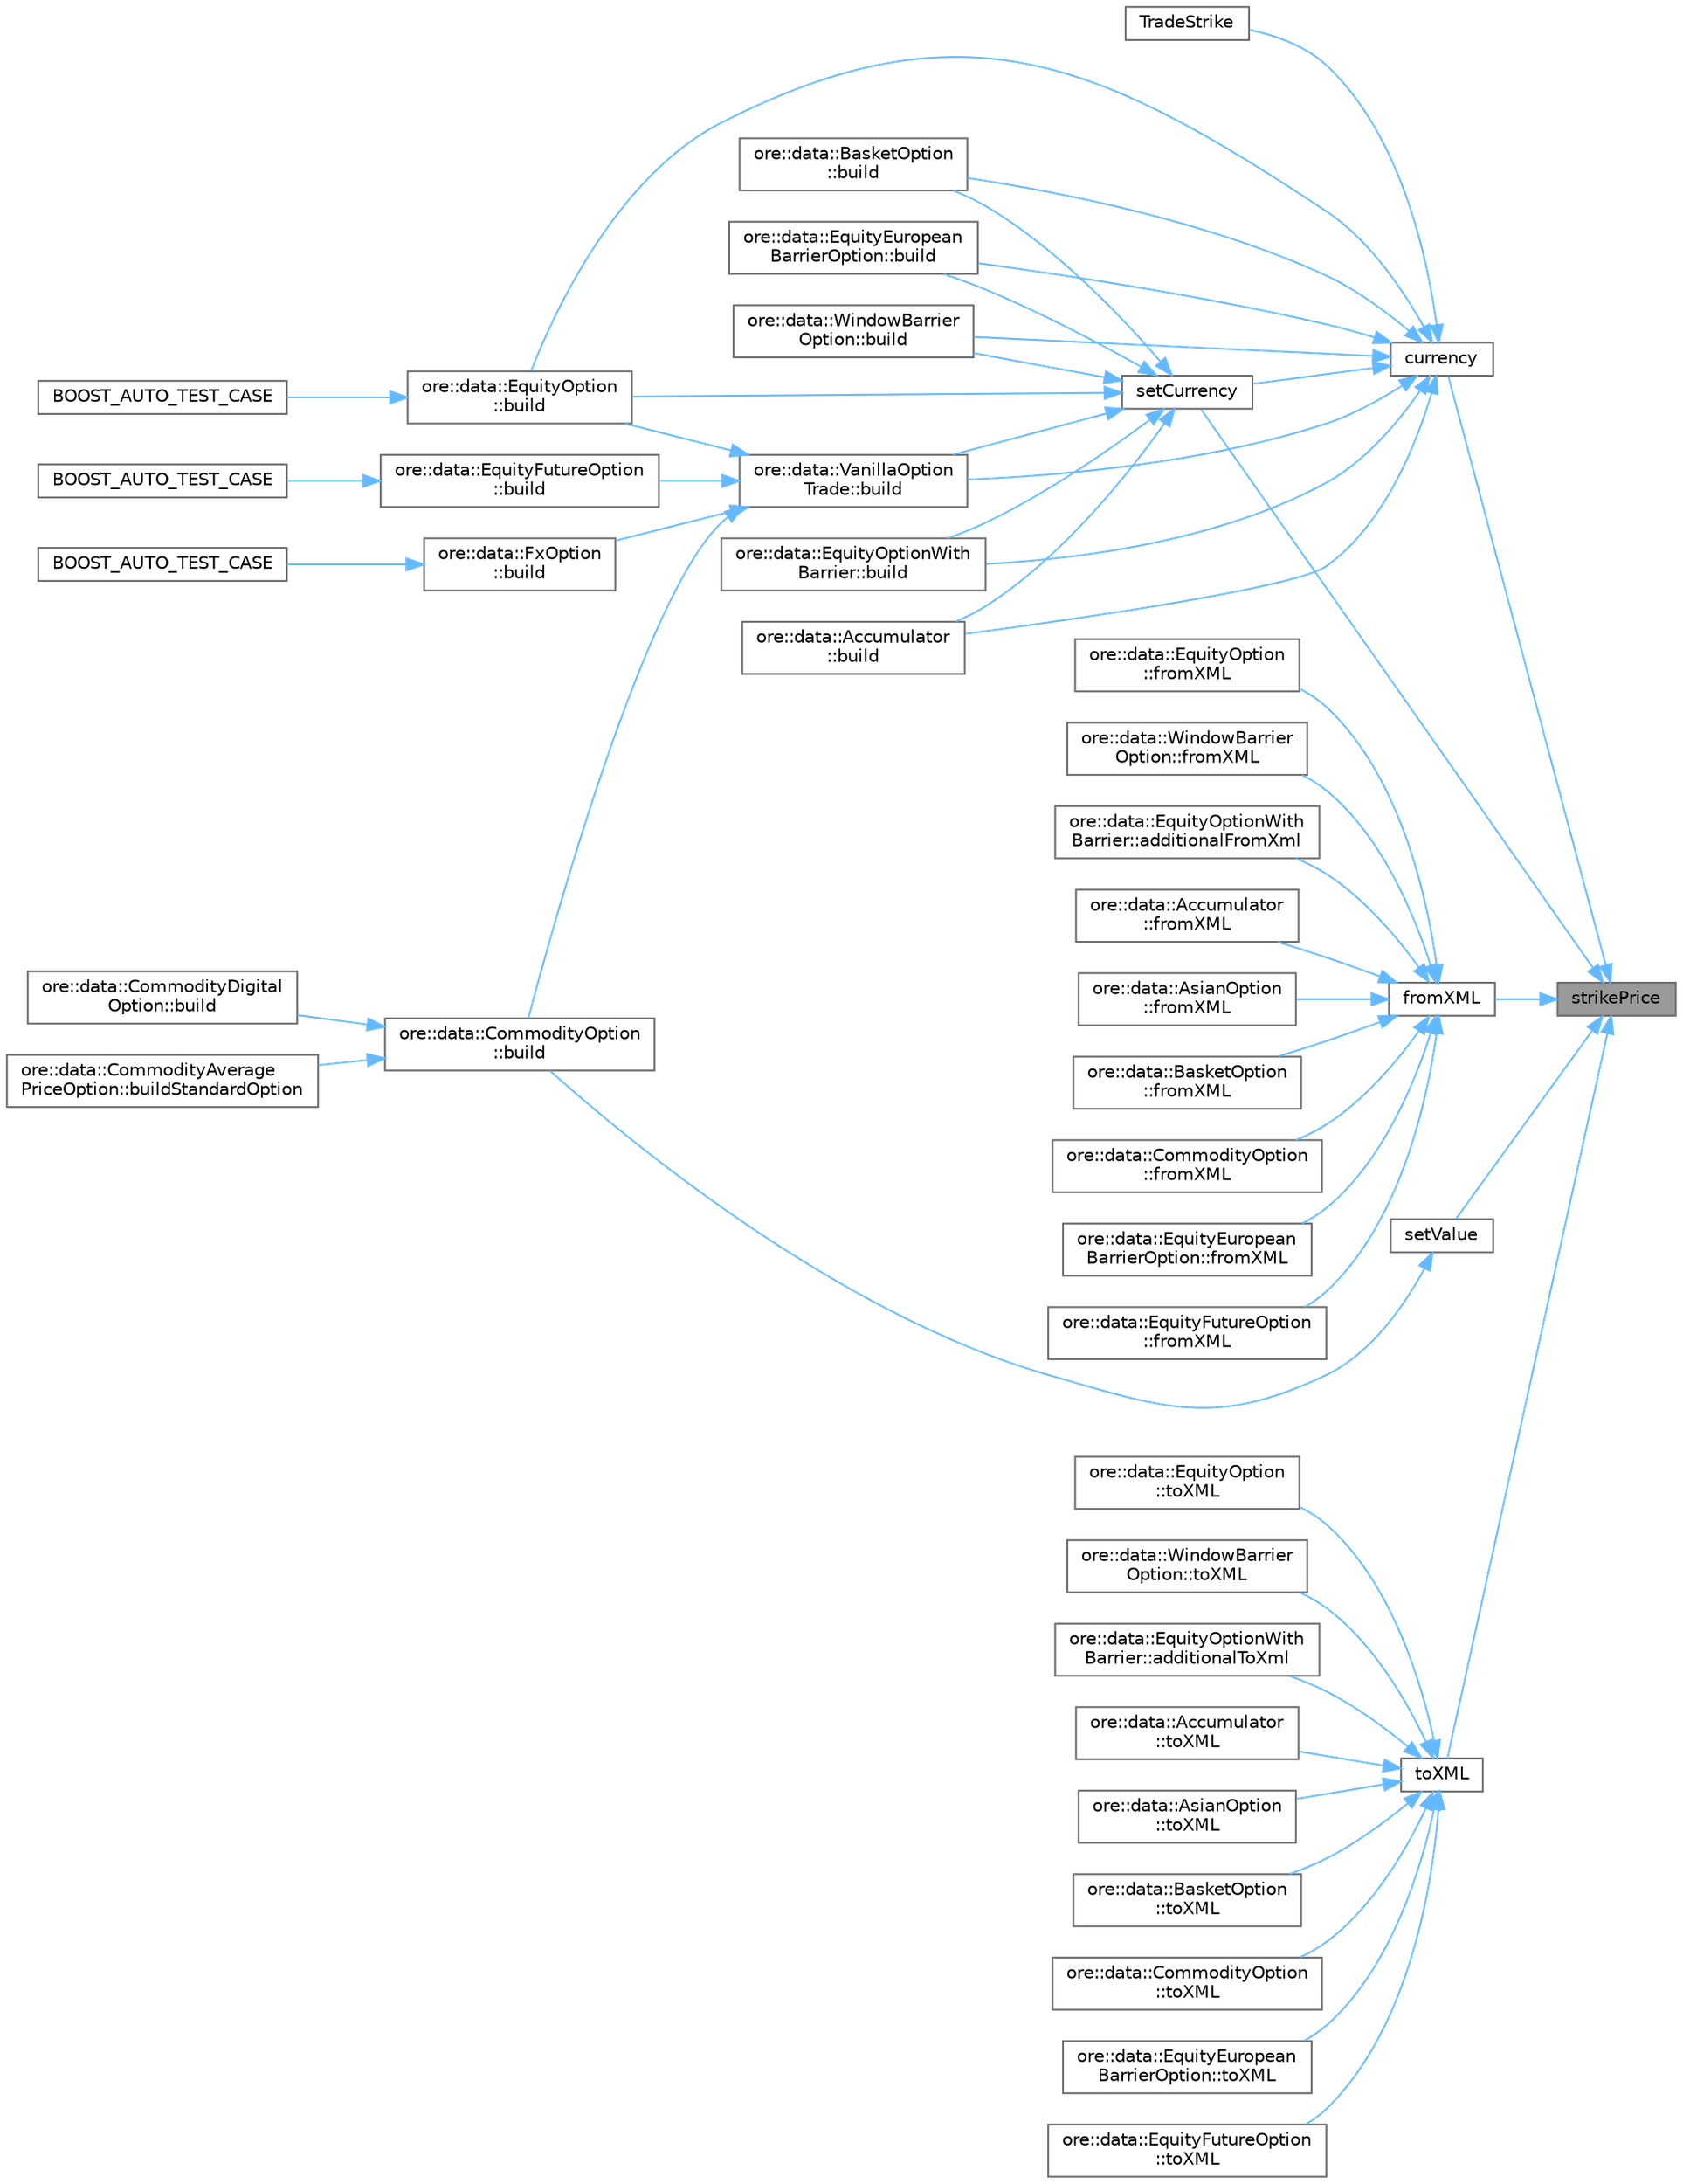 digraph "strikePrice"
{
 // INTERACTIVE_SVG=YES
 // LATEX_PDF_SIZE
  bgcolor="transparent";
  edge [fontname=Helvetica,fontsize=10,labelfontname=Helvetica,labelfontsize=10];
  node [fontname=Helvetica,fontsize=10,shape=box,height=0.2,width=0.4];
  rankdir="RL";
  Node1 [label="strikePrice",height=0.2,width=0.4,color="gray40", fillcolor="grey60", style="filled", fontcolor="black",tooltip=" "];
  Node1 -> Node2 [dir="back",color="steelblue1",style="solid"];
  Node2 [label="currency",height=0.2,width=0.4,color="grey40", fillcolor="white", style="filled",URL="$classore_1_1data_1_1_trade_strike.html#a79ae4d803e6ff99821ed6f7e674898f7",tooltip=" "];
  Node2 -> Node3 [dir="back",color="steelblue1",style="solid"];
  Node3 [label="TradeStrike",height=0.2,width=0.4,color="grey40", fillcolor="white", style="filled",URL="$classore_1_1data_1_1_trade_strike.html#acb36c2162a297e246f41d7f9e759eec5",tooltip=" "];
  Node2 -> Node4 [dir="back",color="steelblue1",style="solid"];
  Node4 [label="ore::data::Accumulator\l::build",height=0.2,width=0.4,color="grey40", fillcolor="white", style="filled",URL="$classore_1_1data_1_1_accumulator.html#a9c636e31b77522b708a0b20e376209aa",tooltip=" "];
  Node2 -> Node5 [dir="back",color="steelblue1",style="solid"];
  Node5 [label="ore::data::BasketOption\l::build",height=0.2,width=0.4,color="grey40", fillcolor="white", style="filled",URL="$classore_1_1data_1_1_basket_option.html#a9c636e31b77522b708a0b20e376209aa",tooltip=" "];
  Node2 -> Node6 [dir="back",color="steelblue1",style="solid"];
  Node6 [label="ore::data::EquityEuropean\lBarrierOption::build",height=0.2,width=0.4,color="grey40", fillcolor="white", style="filled",URL="$classore_1_1data_1_1_equity_european_barrier_option.html#a9c636e31b77522b708a0b20e376209aa",tooltip="Build QuantLib/QuantExt instrument, link pricing engine."];
  Node2 -> Node7 [dir="back",color="steelblue1",style="solid"];
  Node7 [label="ore::data::EquityOption\l::build",height=0.2,width=0.4,color="grey40", fillcolor="white", style="filled",URL="$classore_1_1data_1_1_equity_option.html#a9c636e31b77522b708a0b20e376209aa",tooltip="Build QuantLib/QuantExt instrument, link pricing engine."];
  Node7 -> Node8 [dir="back",color="steelblue1",style="solid"];
  Node8 [label="BOOST_AUTO_TEST_CASE",height=0.2,width=0.4,color="grey40", fillcolor="white", style="filled",URL="$equitytrades_8cpp.html#a9157b4f937ae04fa01bdd86ef531a15d",tooltip=" "];
  Node2 -> Node9 [dir="back",color="steelblue1",style="solid"];
  Node9 [label="ore::data::VanillaOption\lTrade::build",height=0.2,width=0.4,color="grey40", fillcolor="white", style="filled",URL="$classore_1_1data_1_1_vanilla_option_trade.html#a9c636e31b77522b708a0b20e376209aa",tooltip="Build QuantLib/QuantExt instrument, link pricing engine."];
  Node9 -> Node10 [dir="back",color="steelblue1",style="solid"];
  Node10 [label="ore::data::EquityFutureOption\l::build",height=0.2,width=0.4,color="grey40", fillcolor="white", style="filled",URL="$classore_1_1data_1_1_equity_future_option.html#a9c636e31b77522b708a0b20e376209aa",tooltip="Build QuantLib/QuantExt instrument, link pricing engine."];
  Node10 -> Node11 [dir="back",color="steelblue1",style="solid"];
  Node11 [label="BOOST_AUTO_TEST_CASE",height=0.2,width=0.4,color="grey40", fillcolor="white", style="filled",URL="$equitytrades_8cpp.html#aa42062877db60fac479ac06add9deb01",tooltip=" "];
  Node9 -> Node7 [dir="back",color="steelblue1",style="solid"];
  Node9 -> Node12 [dir="back",color="steelblue1",style="solid"];
  Node12 [label="ore::data::FxOption\l::build",height=0.2,width=0.4,color="grey40", fillcolor="white", style="filled",URL="$classore_1_1data_1_1_fx_option.html#a9c636e31b77522b708a0b20e376209aa",tooltip="Build QuantLib/QuantExt instrument, link pricing engine."];
  Node12 -> Node13 [dir="back",color="steelblue1",style="solid"];
  Node13 [label="BOOST_AUTO_TEST_CASE",height=0.2,width=0.4,color="grey40", fillcolor="white", style="filled",URL="$test_2fxoption_8cpp.html#a321417ba3c97d0524c8fa2d8acb97d72",tooltip=" "];
  Node9 -> Node14 [dir="back",color="steelblue1",style="solid"];
  Node14 [label="ore::data::CommodityOption\l::build",height=0.2,width=0.4,color="grey40", fillcolor="white", style="filled",URL="$classore_1_1data_1_1_commodity_option.html#a32b57451f66777dd8794b747d0f77224",tooltip="Build underlying instrument and link pricing engine."];
  Node14 -> Node15 [dir="back",color="steelblue1",style="solid"];
  Node15 [label="ore::data::CommodityDigital\lOption::build",height=0.2,width=0.4,color="grey40", fillcolor="white", style="filled",URL="$classore_1_1data_1_1_commodity_digital_option.html#a32b57451f66777dd8794b747d0f77224",tooltip="Build underlying instrument and link pricing engine."];
  Node14 -> Node16 [dir="back",color="steelblue1",style="solid"];
  Node16 [label="ore::data::CommodityAverage\lPriceOption::buildStandardOption",height=0.2,width=0.4,color="grey40", fillcolor="white", style="filled",URL="$classore_1_1data_1_1_commodity_average_price_option.html#a56820373aef8756143bb07c7c7c7cf6e",tooltip="Build a standard option."];
  Node2 -> Node17 [dir="back",color="steelblue1",style="solid"];
  Node17 [label="ore::data::WindowBarrier\lOption::build",height=0.2,width=0.4,color="grey40", fillcolor="white", style="filled",URL="$classore_1_1data_1_1_window_barrier_option.html#a9c636e31b77522b708a0b20e376209aa",tooltip=" "];
  Node2 -> Node18 [dir="back",color="steelblue1",style="solid"];
  Node18 [label="ore::data::EquityOptionWith\lBarrier::build",height=0.2,width=0.4,color="grey40", fillcolor="white", style="filled",URL="$classore_1_1data_1_1_equity_option_with_barrier.html#ad74930c874006b4f9a05c1e210444af8",tooltip=" "];
  Node2 -> Node19 [dir="back",color="steelblue1",style="solid"];
  Node19 [label="setCurrency",height=0.2,width=0.4,color="grey40", fillcolor="white", style="filled",URL="$classore_1_1data_1_1_trade_strike.html#a56307f76ba467cb0eaa001badcc11b4c",tooltip=" "];
  Node19 -> Node4 [dir="back",color="steelblue1",style="solid"];
  Node19 -> Node5 [dir="back",color="steelblue1",style="solid"];
  Node19 -> Node6 [dir="back",color="steelblue1",style="solid"];
  Node19 -> Node7 [dir="back",color="steelblue1",style="solid"];
  Node19 -> Node9 [dir="back",color="steelblue1",style="solid"];
  Node19 -> Node17 [dir="back",color="steelblue1",style="solid"];
  Node19 -> Node18 [dir="back",color="steelblue1",style="solid"];
  Node1 -> Node20 [dir="back",color="steelblue1",style="solid"];
  Node20 [label="fromXML",height=0.2,width=0.4,color="grey40", fillcolor="white", style="filled",URL="$classore_1_1data_1_1_trade_strike.html#a6c15037ae8b60dd252ad751b1bf70a3a",tooltip=" "];
  Node20 -> Node21 [dir="back",color="steelblue1",style="solid"];
  Node21 [label="ore::data::EquityOptionWith\lBarrier::additionalFromXml",height=0.2,width=0.4,color="grey40", fillcolor="white", style="filled",URL="$classore_1_1data_1_1_equity_option_with_barrier.html#a32a53e87b35de4acfc761bbc6e559b93",tooltip=" "];
  Node20 -> Node22 [dir="back",color="steelblue1",style="solid"];
  Node22 [label="ore::data::Accumulator\l::fromXML",height=0.2,width=0.4,color="grey40", fillcolor="white", style="filled",URL="$classore_1_1data_1_1_accumulator.html#a7741ae0fc924943de5bfe02928262eb7",tooltip=" "];
  Node20 -> Node23 [dir="back",color="steelblue1",style="solid"];
  Node23 [label="ore::data::AsianOption\l::fromXML",height=0.2,width=0.4,color="grey40", fillcolor="white", style="filled",URL="$classore_1_1data_1_1_asian_option.html#a7741ae0fc924943de5bfe02928262eb7",tooltip=" "];
  Node20 -> Node24 [dir="back",color="steelblue1",style="solid"];
  Node24 [label="ore::data::BasketOption\l::fromXML",height=0.2,width=0.4,color="grey40", fillcolor="white", style="filled",URL="$classore_1_1data_1_1_basket_option.html#a7741ae0fc924943de5bfe02928262eb7",tooltip=" "];
  Node20 -> Node25 [dir="back",color="steelblue1",style="solid"];
  Node25 [label="ore::data::CommodityOption\l::fromXML",height=0.2,width=0.4,color="grey40", fillcolor="white", style="filled",URL="$classore_1_1data_1_1_commodity_option.html#a7741ae0fc924943de5bfe02928262eb7",tooltip=" "];
  Node20 -> Node26 [dir="back",color="steelblue1",style="solid"];
  Node26 [label="ore::data::EquityEuropean\lBarrierOption::fromXML",height=0.2,width=0.4,color="grey40", fillcolor="white", style="filled",URL="$classore_1_1data_1_1_equity_european_barrier_option.html#a7741ae0fc924943de5bfe02928262eb7",tooltip=" "];
  Node20 -> Node27 [dir="back",color="steelblue1",style="solid"];
  Node27 [label="ore::data::EquityFutureOption\l::fromXML",height=0.2,width=0.4,color="grey40", fillcolor="white", style="filled",URL="$classore_1_1data_1_1_equity_future_option.html#a7741ae0fc924943de5bfe02928262eb7",tooltip=" "];
  Node20 -> Node28 [dir="back",color="steelblue1",style="solid"];
  Node28 [label="ore::data::EquityOption\l::fromXML",height=0.2,width=0.4,color="grey40", fillcolor="white", style="filled",URL="$classore_1_1data_1_1_equity_option.html#a7741ae0fc924943de5bfe02928262eb7",tooltip=" "];
  Node20 -> Node29 [dir="back",color="steelblue1",style="solid"];
  Node29 [label="ore::data::WindowBarrier\lOption::fromXML",height=0.2,width=0.4,color="grey40", fillcolor="white", style="filled",URL="$classore_1_1data_1_1_window_barrier_option.html#a7741ae0fc924943de5bfe02928262eb7",tooltip=" "];
  Node1 -> Node19 [dir="back",color="steelblue1",style="solid"];
  Node1 -> Node30 [dir="back",color="steelblue1",style="solid"];
  Node30 [label="setValue",height=0.2,width=0.4,color="grey40", fillcolor="white", style="filled",URL="$classore_1_1data_1_1_trade_strike.html#aba1a3332cbbfd4c7ce96aba2bf883959",tooltip=" "];
  Node30 -> Node14 [dir="back",color="steelblue1",style="solid"];
  Node1 -> Node31 [dir="back",color="steelblue1",style="solid"];
  Node31 [label="toXML",height=0.2,width=0.4,color="grey40", fillcolor="white", style="filled",URL="$classore_1_1data_1_1_trade_strike.html#a7963e54dd2afe712b214bdf73bb35ecf",tooltip=" "];
  Node31 -> Node32 [dir="back",color="steelblue1",style="solid"];
  Node32 [label="ore::data::EquityOptionWith\lBarrier::additionalToXml",height=0.2,width=0.4,color="grey40", fillcolor="white", style="filled",URL="$classore_1_1data_1_1_equity_option_with_barrier.html#a7d6d6735e833a0988e41293423cf1ecf",tooltip=" "];
  Node31 -> Node33 [dir="back",color="steelblue1",style="solid"];
  Node33 [label="ore::data::Accumulator\l::toXML",height=0.2,width=0.4,color="grey40", fillcolor="white", style="filled",URL="$classore_1_1data_1_1_accumulator.html#a0881d80390ae17ef0094dcd8c91c4936",tooltip=" "];
  Node31 -> Node34 [dir="back",color="steelblue1",style="solid"];
  Node34 [label="ore::data::AsianOption\l::toXML",height=0.2,width=0.4,color="grey40", fillcolor="white", style="filled",URL="$classore_1_1data_1_1_asian_option.html#a0881d80390ae17ef0094dcd8c91c4936",tooltip=" "];
  Node31 -> Node35 [dir="back",color="steelblue1",style="solid"];
  Node35 [label="ore::data::BasketOption\l::toXML",height=0.2,width=0.4,color="grey40", fillcolor="white", style="filled",URL="$classore_1_1data_1_1_basket_option.html#a0881d80390ae17ef0094dcd8c91c4936",tooltip=" "];
  Node31 -> Node36 [dir="back",color="steelblue1",style="solid"];
  Node36 [label="ore::data::CommodityOption\l::toXML",height=0.2,width=0.4,color="grey40", fillcolor="white", style="filled",URL="$classore_1_1data_1_1_commodity_option.html#a0881d80390ae17ef0094dcd8c91c4936",tooltip=" "];
  Node31 -> Node37 [dir="back",color="steelblue1",style="solid"];
  Node37 [label="ore::data::EquityEuropean\lBarrierOption::toXML",height=0.2,width=0.4,color="grey40", fillcolor="white", style="filled",URL="$classore_1_1data_1_1_equity_european_barrier_option.html#a0881d80390ae17ef0094dcd8c91c4936",tooltip=" "];
  Node31 -> Node38 [dir="back",color="steelblue1",style="solid"];
  Node38 [label="ore::data::EquityFutureOption\l::toXML",height=0.2,width=0.4,color="grey40", fillcolor="white", style="filled",URL="$classore_1_1data_1_1_equity_future_option.html#a0881d80390ae17ef0094dcd8c91c4936",tooltip=" "];
  Node31 -> Node39 [dir="back",color="steelblue1",style="solid"];
  Node39 [label="ore::data::EquityOption\l::toXML",height=0.2,width=0.4,color="grey40", fillcolor="white", style="filled",URL="$classore_1_1data_1_1_equity_option.html#a0881d80390ae17ef0094dcd8c91c4936",tooltip=" "];
  Node31 -> Node40 [dir="back",color="steelblue1",style="solid"];
  Node40 [label="ore::data::WindowBarrier\lOption::toXML",height=0.2,width=0.4,color="grey40", fillcolor="white", style="filled",URL="$classore_1_1data_1_1_window_barrier_option.html#a0881d80390ae17ef0094dcd8c91c4936",tooltip=" "];
}
